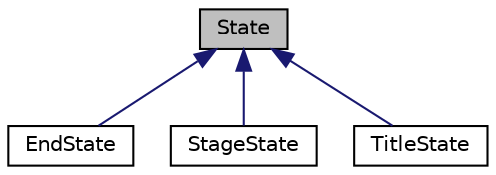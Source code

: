 digraph "State"
{
  edge [fontname="Helvetica",fontsize="10",labelfontname="Helvetica",labelfontsize="10"];
  node [fontname="Helvetica",fontsize="10",shape=record];
  Node1 [label="State",height=0.2,width=0.4,color="black", fillcolor="grey75", style="filled", fontcolor="black"];
  Node1 -> Node2 [dir="back",color="midnightblue",fontsize="10",style="solid",fontname="Helvetica"];
  Node2 [label="EndState",height=0.2,width=0.4,color="black", fillcolor="white", style="filled",URL="$classEndState.html"];
  Node1 -> Node3 [dir="back",color="midnightblue",fontsize="10",style="solid",fontname="Helvetica"];
  Node3 [label="StageState",height=0.2,width=0.4,color="black", fillcolor="white", style="filled",URL="$classStageState.html"];
  Node1 -> Node4 [dir="back",color="midnightblue",fontsize="10",style="solid",fontname="Helvetica"];
  Node4 [label="TitleState",height=0.2,width=0.4,color="black", fillcolor="white", style="filled",URL="$classTitleState.html"];
}
